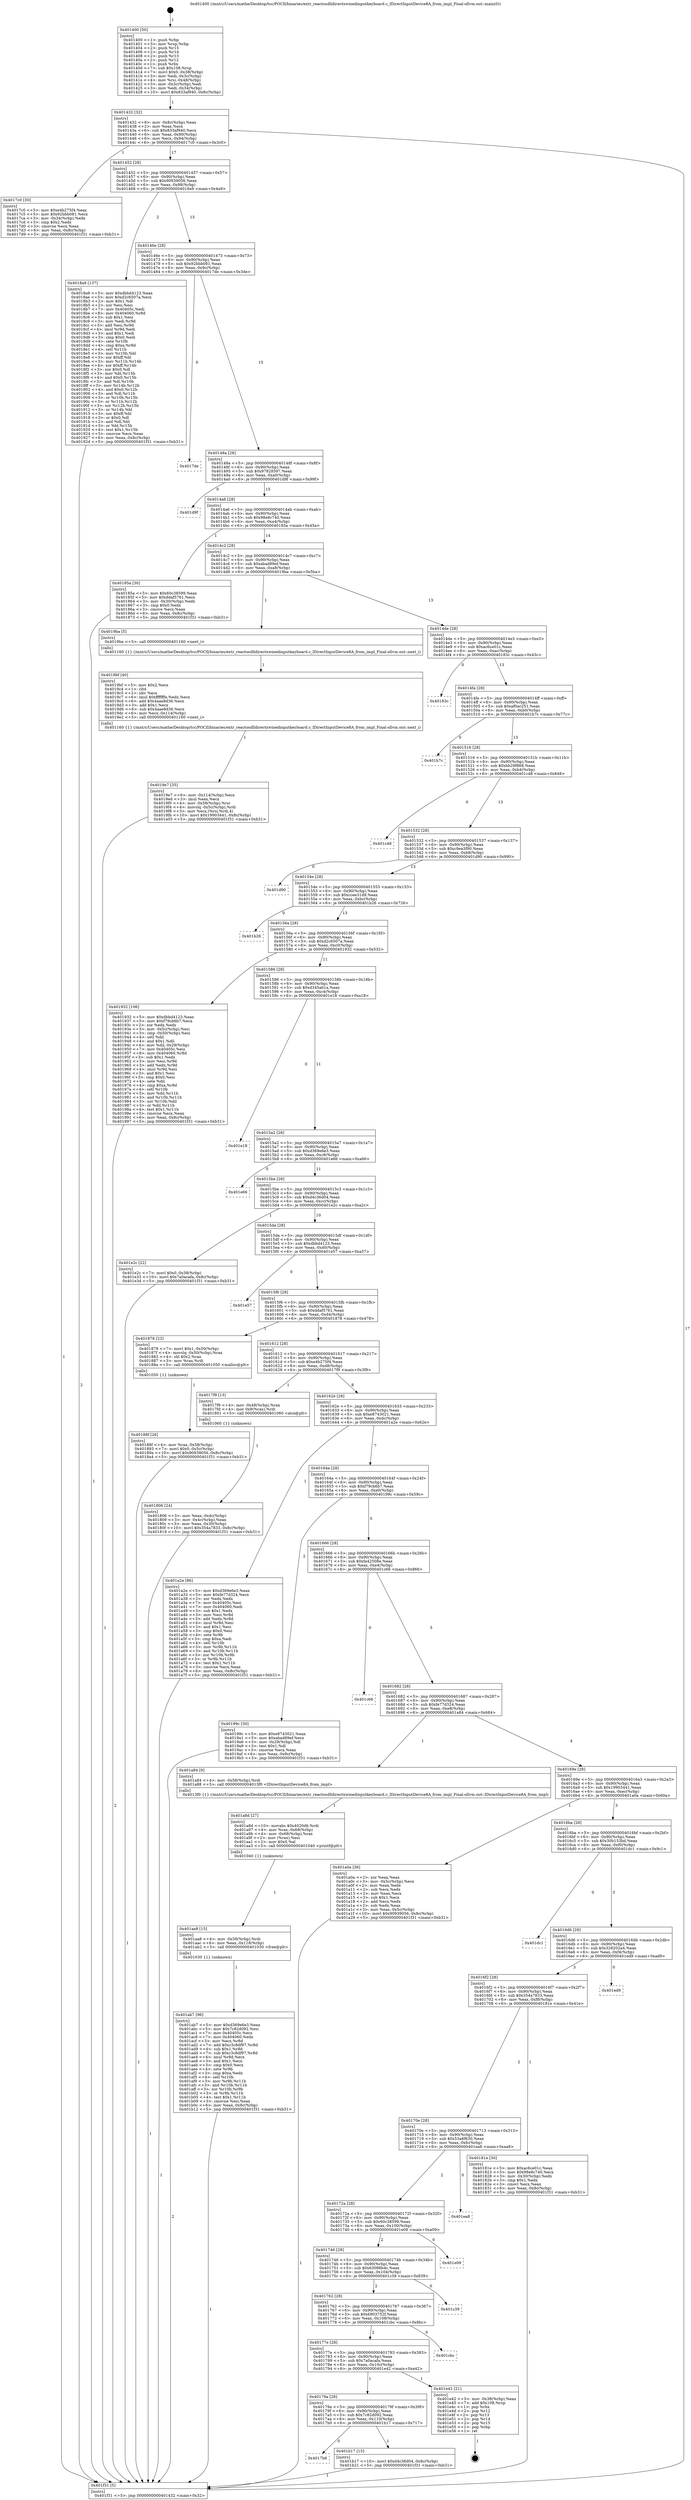 digraph "0x401400" {
  label = "0x401400 (/mnt/c/Users/mathe/Desktop/tcc/POCII/binaries/extr_reactosdlldirectxwinedinputkeyboard.c_IDirectInputDevice8A_from_impl_Final-ollvm.out::main(0))"
  labelloc = "t"
  node[shape=record]

  Entry [label="",width=0.3,height=0.3,shape=circle,fillcolor=black,style=filled]
  "0x401432" [label="{
     0x401432 [32]\l
     | [instrs]\l
     &nbsp;&nbsp;0x401432 \<+6\>: mov -0x8c(%rbp),%eax\l
     &nbsp;&nbsp;0x401438 \<+2\>: mov %eax,%ecx\l
     &nbsp;&nbsp;0x40143a \<+6\>: sub $0x833af940,%ecx\l
     &nbsp;&nbsp;0x401440 \<+6\>: mov %eax,-0x90(%rbp)\l
     &nbsp;&nbsp;0x401446 \<+6\>: mov %ecx,-0x94(%rbp)\l
     &nbsp;&nbsp;0x40144c \<+6\>: je 00000000004017c0 \<main+0x3c0\>\l
  }"]
  "0x4017c0" [label="{
     0x4017c0 [30]\l
     | [instrs]\l
     &nbsp;&nbsp;0x4017c0 \<+5\>: mov $0xe4b275f4,%eax\l
     &nbsp;&nbsp;0x4017c5 \<+5\>: mov $0x92bbb081,%ecx\l
     &nbsp;&nbsp;0x4017ca \<+3\>: mov -0x34(%rbp),%edx\l
     &nbsp;&nbsp;0x4017cd \<+3\>: cmp $0x2,%edx\l
     &nbsp;&nbsp;0x4017d0 \<+3\>: cmovne %ecx,%eax\l
     &nbsp;&nbsp;0x4017d3 \<+6\>: mov %eax,-0x8c(%rbp)\l
     &nbsp;&nbsp;0x4017d9 \<+5\>: jmp 0000000000401f31 \<main+0xb31\>\l
  }"]
  "0x401452" [label="{
     0x401452 [28]\l
     | [instrs]\l
     &nbsp;&nbsp;0x401452 \<+5\>: jmp 0000000000401457 \<main+0x57\>\l
     &nbsp;&nbsp;0x401457 \<+6\>: mov -0x90(%rbp),%eax\l
     &nbsp;&nbsp;0x40145d \<+5\>: sub $0x90939056,%eax\l
     &nbsp;&nbsp;0x401462 \<+6\>: mov %eax,-0x98(%rbp)\l
     &nbsp;&nbsp;0x401468 \<+6\>: je 00000000004018a9 \<main+0x4a9\>\l
  }"]
  "0x401f31" [label="{
     0x401f31 [5]\l
     | [instrs]\l
     &nbsp;&nbsp;0x401f31 \<+5\>: jmp 0000000000401432 \<main+0x32\>\l
  }"]
  "0x401400" [label="{
     0x401400 [50]\l
     | [instrs]\l
     &nbsp;&nbsp;0x401400 \<+1\>: push %rbp\l
     &nbsp;&nbsp;0x401401 \<+3\>: mov %rsp,%rbp\l
     &nbsp;&nbsp;0x401404 \<+2\>: push %r15\l
     &nbsp;&nbsp;0x401406 \<+2\>: push %r14\l
     &nbsp;&nbsp;0x401408 \<+2\>: push %r13\l
     &nbsp;&nbsp;0x40140a \<+2\>: push %r12\l
     &nbsp;&nbsp;0x40140c \<+1\>: push %rbx\l
     &nbsp;&nbsp;0x40140d \<+7\>: sub $0x108,%rsp\l
     &nbsp;&nbsp;0x401414 \<+7\>: movl $0x0,-0x38(%rbp)\l
     &nbsp;&nbsp;0x40141b \<+3\>: mov %edi,-0x3c(%rbp)\l
     &nbsp;&nbsp;0x40141e \<+4\>: mov %rsi,-0x48(%rbp)\l
     &nbsp;&nbsp;0x401422 \<+3\>: mov -0x3c(%rbp),%edi\l
     &nbsp;&nbsp;0x401425 \<+3\>: mov %edi,-0x34(%rbp)\l
     &nbsp;&nbsp;0x401428 \<+10\>: movl $0x833af940,-0x8c(%rbp)\l
  }"]
  Exit [label="",width=0.3,height=0.3,shape=circle,fillcolor=black,style=filled,peripheries=2]
  "0x4018a9" [label="{
     0x4018a9 [137]\l
     | [instrs]\l
     &nbsp;&nbsp;0x4018a9 \<+5\>: mov $0xdbbd4123,%eax\l
     &nbsp;&nbsp;0x4018ae \<+5\>: mov $0xd2c6507a,%ecx\l
     &nbsp;&nbsp;0x4018b3 \<+2\>: mov $0x1,%dl\l
     &nbsp;&nbsp;0x4018b5 \<+2\>: xor %esi,%esi\l
     &nbsp;&nbsp;0x4018b7 \<+7\>: mov 0x40405c,%edi\l
     &nbsp;&nbsp;0x4018be \<+8\>: mov 0x404060,%r8d\l
     &nbsp;&nbsp;0x4018c6 \<+3\>: sub $0x1,%esi\l
     &nbsp;&nbsp;0x4018c9 \<+3\>: mov %edi,%r9d\l
     &nbsp;&nbsp;0x4018cc \<+3\>: add %esi,%r9d\l
     &nbsp;&nbsp;0x4018cf \<+4\>: imul %r9d,%edi\l
     &nbsp;&nbsp;0x4018d3 \<+3\>: and $0x1,%edi\l
     &nbsp;&nbsp;0x4018d6 \<+3\>: cmp $0x0,%edi\l
     &nbsp;&nbsp;0x4018d9 \<+4\>: sete %r10b\l
     &nbsp;&nbsp;0x4018dd \<+4\>: cmp $0xa,%r8d\l
     &nbsp;&nbsp;0x4018e1 \<+4\>: setl %r11b\l
     &nbsp;&nbsp;0x4018e5 \<+3\>: mov %r10b,%bl\l
     &nbsp;&nbsp;0x4018e8 \<+3\>: xor $0xff,%bl\l
     &nbsp;&nbsp;0x4018eb \<+3\>: mov %r11b,%r14b\l
     &nbsp;&nbsp;0x4018ee \<+4\>: xor $0xff,%r14b\l
     &nbsp;&nbsp;0x4018f2 \<+3\>: xor $0x0,%dl\l
     &nbsp;&nbsp;0x4018f5 \<+3\>: mov %bl,%r15b\l
     &nbsp;&nbsp;0x4018f8 \<+4\>: and $0x0,%r15b\l
     &nbsp;&nbsp;0x4018fc \<+3\>: and %dl,%r10b\l
     &nbsp;&nbsp;0x4018ff \<+3\>: mov %r14b,%r12b\l
     &nbsp;&nbsp;0x401902 \<+4\>: and $0x0,%r12b\l
     &nbsp;&nbsp;0x401906 \<+3\>: and %dl,%r11b\l
     &nbsp;&nbsp;0x401909 \<+3\>: or %r10b,%r15b\l
     &nbsp;&nbsp;0x40190c \<+3\>: or %r11b,%r12b\l
     &nbsp;&nbsp;0x40190f \<+3\>: xor %r12b,%r15b\l
     &nbsp;&nbsp;0x401912 \<+3\>: or %r14b,%bl\l
     &nbsp;&nbsp;0x401915 \<+3\>: xor $0xff,%bl\l
     &nbsp;&nbsp;0x401918 \<+3\>: or $0x0,%dl\l
     &nbsp;&nbsp;0x40191b \<+2\>: and %dl,%bl\l
     &nbsp;&nbsp;0x40191d \<+3\>: or %bl,%r15b\l
     &nbsp;&nbsp;0x401920 \<+4\>: test $0x1,%r15b\l
     &nbsp;&nbsp;0x401924 \<+3\>: cmovne %ecx,%eax\l
     &nbsp;&nbsp;0x401927 \<+6\>: mov %eax,-0x8c(%rbp)\l
     &nbsp;&nbsp;0x40192d \<+5\>: jmp 0000000000401f31 \<main+0xb31\>\l
  }"]
  "0x40146e" [label="{
     0x40146e [28]\l
     | [instrs]\l
     &nbsp;&nbsp;0x40146e \<+5\>: jmp 0000000000401473 \<main+0x73\>\l
     &nbsp;&nbsp;0x401473 \<+6\>: mov -0x90(%rbp),%eax\l
     &nbsp;&nbsp;0x401479 \<+5\>: sub $0x92bbb081,%eax\l
     &nbsp;&nbsp;0x40147e \<+6\>: mov %eax,-0x9c(%rbp)\l
     &nbsp;&nbsp;0x401484 \<+6\>: je 00000000004017de \<main+0x3de\>\l
  }"]
  "0x4017b6" [label="{
     0x4017b6\l
  }", style=dashed]
  "0x4017de" [label="{
     0x4017de\l
  }", style=dashed]
  "0x40148a" [label="{
     0x40148a [28]\l
     | [instrs]\l
     &nbsp;&nbsp;0x40148a \<+5\>: jmp 000000000040148f \<main+0x8f\>\l
     &nbsp;&nbsp;0x40148f \<+6\>: mov -0x90(%rbp),%eax\l
     &nbsp;&nbsp;0x401495 \<+5\>: sub $0x97828597,%eax\l
     &nbsp;&nbsp;0x40149a \<+6\>: mov %eax,-0xa0(%rbp)\l
     &nbsp;&nbsp;0x4014a0 \<+6\>: je 0000000000401d9f \<main+0x99f\>\l
  }"]
  "0x401b17" [label="{
     0x401b17 [15]\l
     | [instrs]\l
     &nbsp;&nbsp;0x401b17 \<+10\>: movl $0xd4c36d04,-0x8c(%rbp)\l
     &nbsp;&nbsp;0x401b21 \<+5\>: jmp 0000000000401f31 \<main+0xb31\>\l
  }"]
  "0x401d9f" [label="{
     0x401d9f\l
  }", style=dashed]
  "0x4014a6" [label="{
     0x4014a6 [28]\l
     | [instrs]\l
     &nbsp;&nbsp;0x4014a6 \<+5\>: jmp 00000000004014ab \<main+0xab\>\l
     &nbsp;&nbsp;0x4014ab \<+6\>: mov -0x90(%rbp),%eax\l
     &nbsp;&nbsp;0x4014b1 \<+5\>: sub $0x98e8c740,%eax\l
     &nbsp;&nbsp;0x4014b6 \<+6\>: mov %eax,-0xa4(%rbp)\l
     &nbsp;&nbsp;0x4014bc \<+6\>: je 000000000040185a \<main+0x45a\>\l
  }"]
  "0x40179a" [label="{
     0x40179a [28]\l
     | [instrs]\l
     &nbsp;&nbsp;0x40179a \<+5\>: jmp 000000000040179f \<main+0x39f\>\l
     &nbsp;&nbsp;0x40179f \<+6\>: mov -0x90(%rbp),%eax\l
     &nbsp;&nbsp;0x4017a5 \<+5\>: sub $0x7c82d092,%eax\l
     &nbsp;&nbsp;0x4017aa \<+6\>: mov %eax,-0x110(%rbp)\l
     &nbsp;&nbsp;0x4017b0 \<+6\>: je 0000000000401b17 \<main+0x717\>\l
  }"]
  "0x40185a" [label="{
     0x40185a [30]\l
     | [instrs]\l
     &nbsp;&nbsp;0x40185a \<+5\>: mov $0x60c38599,%eax\l
     &nbsp;&nbsp;0x40185f \<+5\>: mov $0xddaf5761,%ecx\l
     &nbsp;&nbsp;0x401864 \<+3\>: mov -0x30(%rbp),%edx\l
     &nbsp;&nbsp;0x401867 \<+3\>: cmp $0x0,%edx\l
     &nbsp;&nbsp;0x40186a \<+3\>: cmove %ecx,%eax\l
     &nbsp;&nbsp;0x40186d \<+6\>: mov %eax,-0x8c(%rbp)\l
     &nbsp;&nbsp;0x401873 \<+5\>: jmp 0000000000401f31 \<main+0xb31\>\l
  }"]
  "0x4014c2" [label="{
     0x4014c2 [28]\l
     | [instrs]\l
     &nbsp;&nbsp;0x4014c2 \<+5\>: jmp 00000000004014c7 \<main+0xc7\>\l
     &nbsp;&nbsp;0x4014c7 \<+6\>: mov -0x90(%rbp),%eax\l
     &nbsp;&nbsp;0x4014cd \<+5\>: sub $0xabad89ef,%eax\l
     &nbsp;&nbsp;0x4014d2 \<+6\>: mov %eax,-0xa8(%rbp)\l
     &nbsp;&nbsp;0x4014d8 \<+6\>: je 00000000004019ba \<main+0x5ba\>\l
  }"]
  "0x401e42" [label="{
     0x401e42 [21]\l
     | [instrs]\l
     &nbsp;&nbsp;0x401e42 \<+3\>: mov -0x38(%rbp),%eax\l
     &nbsp;&nbsp;0x401e45 \<+7\>: add $0x108,%rsp\l
     &nbsp;&nbsp;0x401e4c \<+1\>: pop %rbx\l
     &nbsp;&nbsp;0x401e4d \<+2\>: pop %r12\l
     &nbsp;&nbsp;0x401e4f \<+2\>: pop %r13\l
     &nbsp;&nbsp;0x401e51 \<+2\>: pop %r14\l
     &nbsp;&nbsp;0x401e53 \<+2\>: pop %r15\l
     &nbsp;&nbsp;0x401e55 \<+1\>: pop %rbp\l
     &nbsp;&nbsp;0x401e56 \<+1\>: ret\l
  }"]
  "0x4019ba" [label="{
     0x4019ba [5]\l
     | [instrs]\l
     &nbsp;&nbsp;0x4019ba \<+5\>: call 0000000000401160 \<next_i\>\l
     | [calls]\l
     &nbsp;&nbsp;0x401160 \{1\} (/mnt/c/Users/mathe/Desktop/tcc/POCII/binaries/extr_reactosdlldirectxwinedinputkeyboard.c_IDirectInputDevice8A_from_impl_Final-ollvm.out::next_i)\l
  }"]
  "0x4014de" [label="{
     0x4014de [28]\l
     | [instrs]\l
     &nbsp;&nbsp;0x4014de \<+5\>: jmp 00000000004014e3 \<main+0xe3\>\l
     &nbsp;&nbsp;0x4014e3 \<+6\>: mov -0x90(%rbp),%eax\l
     &nbsp;&nbsp;0x4014e9 \<+5\>: sub $0xac6ce01c,%eax\l
     &nbsp;&nbsp;0x4014ee \<+6\>: mov %eax,-0xac(%rbp)\l
     &nbsp;&nbsp;0x4014f4 \<+6\>: je 000000000040183c \<main+0x43c\>\l
  }"]
  "0x40177e" [label="{
     0x40177e [28]\l
     | [instrs]\l
     &nbsp;&nbsp;0x40177e \<+5\>: jmp 0000000000401783 \<main+0x383\>\l
     &nbsp;&nbsp;0x401783 \<+6\>: mov -0x90(%rbp),%eax\l
     &nbsp;&nbsp;0x401789 \<+5\>: sub $0x7a0acafa,%eax\l
     &nbsp;&nbsp;0x40178e \<+6\>: mov %eax,-0x10c(%rbp)\l
     &nbsp;&nbsp;0x401794 \<+6\>: je 0000000000401e42 \<main+0xa42\>\l
  }"]
  "0x40183c" [label="{
     0x40183c\l
  }", style=dashed]
  "0x4014fa" [label="{
     0x4014fa [28]\l
     | [instrs]\l
     &nbsp;&nbsp;0x4014fa \<+5\>: jmp 00000000004014ff \<main+0xff\>\l
     &nbsp;&nbsp;0x4014ff \<+6\>: mov -0x90(%rbp),%eax\l
     &nbsp;&nbsp;0x401505 \<+5\>: sub $0xaf0ac251,%eax\l
     &nbsp;&nbsp;0x40150a \<+6\>: mov %eax,-0xb0(%rbp)\l
     &nbsp;&nbsp;0x401510 \<+6\>: je 0000000000401b7c \<main+0x77c\>\l
  }"]
  "0x401cbc" [label="{
     0x401cbc\l
  }", style=dashed]
  "0x401b7c" [label="{
     0x401b7c\l
  }", style=dashed]
  "0x401516" [label="{
     0x401516 [28]\l
     | [instrs]\l
     &nbsp;&nbsp;0x401516 \<+5\>: jmp 000000000040151b \<main+0x11b\>\l
     &nbsp;&nbsp;0x40151b \<+6\>: mov -0x90(%rbp),%eax\l
     &nbsp;&nbsp;0x401521 \<+5\>: sub $0xbb29f868,%eax\l
     &nbsp;&nbsp;0x401526 \<+6\>: mov %eax,-0xb4(%rbp)\l
     &nbsp;&nbsp;0x40152c \<+6\>: je 0000000000401c48 \<main+0x848\>\l
  }"]
  "0x401762" [label="{
     0x401762 [28]\l
     | [instrs]\l
     &nbsp;&nbsp;0x401762 \<+5\>: jmp 0000000000401767 \<main+0x367\>\l
     &nbsp;&nbsp;0x401767 \<+6\>: mov -0x90(%rbp),%eax\l
     &nbsp;&nbsp;0x40176d \<+5\>: sub $0x6903752f,%eax\l
     &nbsp;&nbsp;0x401772 \<+6\>: mov %eax,-0x108(%rbp)\l
     &nbsp;&nbsp;0x401778 \<+6\>: je 0000000000401cbc \<main+0x8bc\>\l
  }"]
  "0x401c48" [label="{
     0x401c48\l
  }", style=dashed]
  "0x401532" [label="{
     0x401532 [28]\l
     | [instrs]\l
     &nbsp;&nbsp;0x401532 \<+5\>: jmp 0000000000401537 \<main+0x137\>\l
     &nbsp;&nbsp;0x401537 \<+6\>: mov -0x90(%rbp),%eax\l
     &nbsp;&nbsp;0x40153d \<+5\>: sub $0xc9ea3f90,%eax\l
     &nbsp;&nbsp;0x401542 \<+6\>: mov %eax,-0xb8(%rbp)\l
     &nbsp;&nbsp;0x401548 \<+6\>: je 0000000000401d90 \<main+0x990\>\l
  }"]
  "0x401c39" [label="{
     0x401c39\l
  }", style=dashed]
  "0x401d90" [label="{
     0x401d90\l
  }", style=dashed]
  "0x40154e" [label="{
     0x40154e [28]\l
     | [instrs]\l
     &nbsp;&nbsp;0x40154e \<+5\>: jmp 0000000000401553 \<main+0x153\>\l
     &nbsp;&nbsp;0x401553 \<+6\>: mov -0x90(%rbp),%eax\l
     &nbsp;&nbsp;0x401559 \<+5\>: sub $0xccee31d9,%eax\l
     &nbsp;&nbsp;0x40155e \<+6\>: mov %eax,-0xbc(%rbp)\l
     &nbsp;&nbsp;0x401564 \<+6\>: je 0000000000401b26 \<main+0x726\>\l
  }"]
  "0x401746" [label="{
     0x401746 [28]\l
     | [instrs]\l
     &nbsp;&nbsp;0x401746 \<+5\>: jmp 000000000040174b \<main+0x34b\>\l
     &nbsp;&nbsp;0x40174b \<+6\>: mov -0x90(%rbp),%eax\l
     &nbsp;&nbsp;0x401751 \<+5\>: sub $0x63088b4c,%eax\l
     &nbsp;&nbsp;0x401756 \<+6\>: mov %eax,-0x104(%rbp)\l
     &nbsp;&nbsp;0x40175c \<+6\>: je 0000000000401c39 \<main+0x839\>\l
  }"]
  "0x401b26" [label="{
     0x401b26\l
  }", style=dashed]
  "0x40156a" [label="{
     0x40156a [28]\l
     | [instrs]\l
     &nbsp;&nbsp;0x40156a \<+5\>: jmp 000000000040156f \<main+0x16f\>\l
     &nbsp;&nbsp;0x40156f \<+6\>: mov -0x90(%rbp),%eax\l
     &nbsp;&nbsp;0x401575 \<+5\>: sub $0xd2c6507a,%eax\l
     &nbsp;&nbsp;0x40157a \<+6\>: mov %eax,-0xc0(%rbp)\l
     &nbsp;&nbsp;0x401580 \<+6\>: je 0000000000401932 \<main+0x532\>\l
  }"]
  "0x401e09" [label="{
     0x401e09\l
  }", style=dashed]
  "0x401932" [label="{
     0x401932 [106]\l
     | [instrs]\l
     &nbsp;&nbsp;0x401932 \<+5\>: mov $0xdbbd4123,%eax\l
     &nbsp;&nbsp;0x401937 \<+5\>: mov $0xf79cb6b7,%ecx\l
     &nbsp;&nbsp;0x40193c \<+2\>: xor %edx,%edx\l
     &nbsp;&nbsp;0x40193e \<+3\>: mov -0x5c(%rbp),%esi\l
     &nbsp;&nbsp;0x401941 \<+3\>: cmp -0x50(%rbp),%esi\l
     &nbsp;&nbsp;0x401944 \<+4\>: setl %dil\l
     &nbsp;&nbsp;0x401948 \<+4\>: and $0x1,%dil\l
     &nbsp;&nbsp;0x40194c \<+4\>: mov %dil,-0x29(%rbp)\l
     &nbsp;&nbsp;0x401950 \<+7\>: mov 0x40405c,%esi\l
     &nbsp;&nbsp;0x401957 \<+8\>: mov 0x404060,%r8d\l
     &nbsp;&nbsp;0x40195f \<+3\>: sub $0x1,%edx\l
     &nbsp;&nbsp;0x401962 \<+3\>: mov %esi,%r9d\l
     &nbsp;&nbsp;0x401965 \<+3\>: add %edx,%r9d\l
     &nbsp;&nbsp;0x401968 \<+4\>: imul %r9d,%esi\l
     &nbsp;&nbsp;0x40196c \<+3\>: and $0x1,%esi\l
     &nbsp;&nbsp;0x40196f \<+3\>: cmp $0x0,%esi\l
     &nbsp;&nbsp;0x401972 \<+4\>: sete %dil\l
     &nbsp;&nbsp;0x401976 \<+4\>: cmp $0xa,%r8d\l
     &nbsp;&nbsp;0x40197a \<+4\>: setl %r10b\l
     &nbsp;&nbsp;0x40197e \<+3\>: mov %dil,%r11b\l
     &nbsp;&nbsp;0x401981 \<+3\>: and %r10b,%r11b\l
     &nbsp;&nbsp;0x401984 \<+3\>: xor %r10b,%dil\l
     &nbsp;&nbsp;0x401987 \<+3\>: or %dil,%r11b\l
     &nbsp;&nbsp;0x40198a \<+4\>: test $0x1,%r11b\l
     &nbsp;&nbsp;0x40198e \<+3\>: cmovne %ecx,%eax\l
     &nbsp;&nbsp;0x401991 \<+6\>: mov %eax,-0x8c(%rbp)\l
     &nbsp;&nbsp;0x401997 \<+5\>: jmp 0000000000401f31 \<main+0xb31\>\l
  }"]
  "0x401586" [label="{
     0x401586 [28]\l
     | [instrs]\l
     &nbsp;&nbsp;0x401586 \<+5\>: jmp 000000000040158b \<main+0x18b\>\l
     &nbsp;&nbsp;0x40158b \<+6\>: mov -0x90(%rbp),%eax\l
     &nbsp;&nbsp;0x401591 \<+5\>: sub $0xd345ab1a,%eax\l
     &nbsp;&nbsp;0x401596 \<+6\>: mov %eax,-0xc4(%rbp)\l
     &nbsp;&nbsp;0x40159c \<+6\>: je 0000000000401e18 \<main+0xa18\>\l
  }"]
  "0x40172a" [label="{
     0x40172a [28]\l
     | [instrs]\l
     &nbsp;&nbsp;0x40172a \<+5\>: jmp 000000000040172f \<main+0x32f\>\l
     &nbsp;&nbsp;0x40172f \<+6\>: mov -0x90(%rbp),%eax\l
     &nbsp;&nbsp;0x401735 \<+5\>: sub $0x60c38599,%eax\l
     &nbsp;&nbsp;0x40173a \<+6\>: mov %eax,-0x100(%rbp)\l
     &nbsp;&nbsp;0x401740 \<+6\>: je 0000000000401e09 \<main+0xa09\>\l
  }"]
  "0x401e18" [label="{
     0x401e18\l
  }", style=dashed]
  "0x4015a2" [label="{
     0x4015a2 [28]\l
     | [instrs]\l
     &nbsp;&nbsp;0x4015a2 \<+5\>: jmp 00000000004015a7 \<main+0x1a7\>\l
     &nbsp;&nbsp;0x4015a7 \<+6\>: mov -0x90(%rbp),%eax\l
     &nbsp;&nbsp;0x4015ad \<+5\>: sub $0xd369e6e3,%eax\l
     &nbsp;&nbsp;0x4015b2 \<+6\>: mov %eax,-0xc8(%rbp)\l
     &nbsp;&nbsp;0x4015b8 \<+6\>: je 0000000000401e66 \<main+0xa66\>\l
  }"]
  "0x401ea8" [label="{
     0x401ea8\l
  }", style=dashed]
  "0x401e66" [label="{
     0x401e66\l
  }", style=dashed]
  "0x4015be" [label="{
     0x4015be [28]\l
     | [instrs]\l
     &nbsp;&nbsp;0x4015be \<+5\>: jmp 00000000004015c3 \<main+0x1c3\>\l
     &nbsp;&nbsp;0x4015c3 \<+6\>: mov -0x90(%rbp),%eax\l
     &nbsp;&nbsp;0x4015c9 \<+5\>: sub $0xd4c36d04,%eax\l
     &nbsp;&nbsp;0x4015ce \<+6\>: mov %eax,-0xcc(%rbp)\l
     &nbsp;&nbsp;0x4015d4 \<+6\>: je 0000000000401e2c \<main+0xa2c\>\l
  }"]
  "0x401ab7" [label="{
     0x401ab7 [96]\l
     | [instrs]\l
     &nbsp;&nbsp;0x401ab7 \<+5\>: mov $0xd369e6e3,%eax\l
     &nbsp;&nbsp;0x401abc \<+5\>: mov $0x7c82d092,%esi\l
     &nbsp;&nbsp;0x401ac1 \<+7\>: mov 0x40405c,%ecx\l
     &nbsp;&nbsp;0x401ac8 \<+7\>: mov 0x404060,%edx\l
     &nbsp;&nbsp;0x401acf \<+3\>: mov %ecx,%r8d\l
     &nbsp;&nbsp;0x401ad2 \<+7\>: add $0xc3c8df97,%r8d\l
     &nbsp;&nbsp;0x401ad9 \<+4\>: sub $0x1,%r8d\l
     &nbsp;&nbsp;0x401add \<+7\>: sub $0xc3c8df97,%r8d\l
     &nbsp;&nbsp;0x401ae4 \<+4\>: imul %r8d,%ecx\l
     &nbsp;&nbsp;0x401ae8 \<+3\>: and $0x1,%ecx\l
     &nbsp;&nbsp;0x401aeb \<+3\>: cmp $0x0,%ecx\l
     &nbsp;&nbsp;0x401aee \<+4\>: sete %r9b\l
     &nbsp;&nbsp;0x401af2 \<+3\>: cmp $0xa,%edx\l
     &nbsp;&nbsp;0x401af5 \<+4\>: setl %r10b\l
     &nbsp;&nbsp;0x401af9 \<+3\>: mov %r9b,%r11b\l
     &nbsp;&nbsp;0x401afc \<+3\>: and %r10b,%r11b\l
     &nbsp;&nbsp;0x401aff \<+3\>: xor %r10b,%r9b\l
     &nbsp;&nbsp;0x401b02 \<+3\>: or %r9b,%r11b\l
     &nbsp;&nbsp;0x401b05 \<+4\>: test $0x1,%r11b\l
     &nbsp;&nbsp;0x401b09 \<+3\>: cmovne %esi,%eax\l
     &nbsp;&nbsp;0x401b0c \<+6\>: mov %eax,-0x8c(%rbp)\l
     &nbsp;&nbsp;0x401b12 \<+5\>: jmp 0000000000401f31 \<main+0xb31\>\l
  }"]
  "0x401e2c" [label="{
     0x401e2c [22]\l
     | [instrs]\l
     &nbsp;&nbsp;0x401e2c \<+7\>: movl $0x0,-0x38(%rbp)\l
     &nbsp;&nbsp;0x401e33 \<+10\>: movl $0x7a0acafa,-0x8c(%rbp)\l
     &nbsp;&nbsp;0x401e3d \<+5\>: jmp 0000000000401f31 \<main+0xb31\>\l
  }"]
  "0x4015da" [label="{
     0x4015da [28]\l
     | [instrs]\l
     &nbsp;&nbsp;0x4015da \<+5\>: jmp 00000000004015df \<main+0x1df\>\l
     &nbsp;&nbsp;0x4015df \<+6\>: mov -0x90(%rbp),%eax\l
     &nbsp;&nbsp;0x4015e5 \<+5\>: sub $0xdbbd4123,%eax\l
     &nbsp;&nbsp;0x4015ea \<+6\>: mov %eax,-0xd0(%rbp)\l
     &nbsp;&nbsp;0x4015f0 \<+6\>: je 0000000000401e57 \<main+0xa57\>\l
  }"]
  "0x401aa8" [label="{
     0x401aa8 [15]\l
     | [instrs]\l
     &nbsp;&nbsp;0x401aa8 \<+4\>: mov -0x58(%rbp),%rdi\l
     &nbsp;&nbsp;0x401aac \<+6\>: mov %eax,-0x118(%rbp)\l
     &nbsp;&nbsp;0x401ab2 \<+5\>: call 0000000000401030 \<free@plt\>\l
     | [calls]\l
     &nbsp;&nbsp;0x401030 \{1\} (unknown)\l
  }"]
  "0x401e57" [label="{
     0x401e57\l
  }", style=dashed]
  "0x4015f6" [label="{
     0x4015f6 [28]\l
     | [instrs]\l
     &nbsp;&nbsp;0x4015f6 \<+5\>: jmp 00000000004015fb \<main+0x1fb\>\l
     &nbsp;&nbsp;0x4015fb \<+6\>: mov -0x90(%rbp),%eax\l
     &nbsp;&nbsp;0x401601 \<+5\>: sub $0xddaf5761,%eax\l
     &nbsp;&nbsp;0x401606 \<+6\>: mov %eax,-0xd4(%rbp)\l
     &nbsp;&nbsp;0x40160c \<+6\>: je 0000000000401878 \<main+0x478\>\l
  }"]
  "0x401a8d" [label="{
     0x401a8d [27]\l
     | [instrs]\l
     &nbsp;&nbsp;0x401a8d \<+10\>: movabs $0x4020d6,%rdi\l
     &nbsp;&nbsp;0x401a97 \<+4\>: mov %rax,-0x68(%rbp)\l
     &nbsp;&nbsp;0x401a9b \<+4\>: mov -0x68(%rbp),%rax\l
     &nbsp;&nbsp;0x401a9f \<+2\>: mov (%rax),%esi\l
     &nbsp;&nbsp;0x401aa1 \<+2\>: mov $0x0,%al\l
     &nbsp;&nbsp;0x401aa3 \<+5\>: call 0000000000401040 \<printf@plt\>\l
     | [calls]\l
     &nbsp;&nbsp;0x401040 \{1\} (unknown)\l
  }"]
  "0x401878" [label="{
     0x401878 [23]\l
     | [instrs]\l
     &nbsp;&nbsp;0x401878 \<+7\>: movl $0x1,-0x50(%rbp)\l
     &nbsp;&nbsp;0x40187f \<+4\>: movslq -0x50(%rbp),%rax\l
     &nbsp;&nbsp;0x401883 \<+4\>: shl $0x2,%rax\l
     &nbsp;&nbsp;0x401887 \<+3\>: mov %rax,%rdi\l
     &nbsp;&nbsp;0x40188a \<+5\>: call 0000000000401050 \<malloc@plt\>\l
     | [calls]\l
     &nbsp;&nbsp;0x401050 \{1\} (unknown)\l
  }"]
  "0x401612" [label="{
     0x401612 [28]\l
     | [instrs]\l
     &nbsp;&nbsp;0x401612 \<+5\>: jmp 0000000000401617 \<main+0x217\>\l
     &nbsp;&nbsp;0x401617 \<+6\>: mov -0x90(%rbp),%eax\l
     &nbsp;&nbsp;0x40161d \<+5\>: sub $0xe4b275f4,%eax\l
     &nbsp;&nbsp;0x401622 \<+6\>: mov %eax,-0xd8(%rbp)\l
     &nbsp;&nbsp;0x401628 \<+6\>: je 00000000004017f9 \<main+0x3f9\>\l
  }"]
  "0x4019e7" [label="{
     0x4019e7 [35]\l
     | [instrs]\l
     &nbsp;&nbsp;0x4019e7 \<+6\>: mov -0x114(%rbp),%ecx\l
     &nbsp;&nbsp;0x4019ed \<+3\>: imul %eax,%ecx\l
     &nbsp;&nbsp;0x4019f0 \<+4\>: mov -0x58(%rbp),%rsi\l
     &nbsp;&nbsp;0x4019f4 \<+4\>: movslq -0x5c(%rbp),%rdi\l
     &nbsp;&nbsp;0x4019f8 \<+3\>: mov %ecx,(%rsi,%rdi,4)\l
     &nbsp;&nbsp;0x4019fb \<+10\>: movl $0x19903441,-0x8c(%rbp)\l
     &nbsp;&nbsp;0x401a05 \<+5\>: jmp 0000000000401f31 \<main+0xb31\>\l
  }"]
  "0x4017f9" [label="{
     0x4017f9 [13]\l
     | [instrs]\l
     &nbsp;&nbsp;0x4017f9 \<+4\>: mov -0x48(%rbp),%rax\l
     &nbsp;&nbsp;0x4017fd \<+4\>: mov 0x8(%rax),%rdi\l
     &nbsp;&nbsp;0x401801 \<+5\>: call 0000000000401060 \<atoi@plt\>\l
     | [calls]\l
     &nbsp;&nbsp;0x401060 \{1\} (unknown)\l
  }"]
  "0x40162e" [label="{
     0x40162e [28]\l
     | [instrs]\l
     &nbsp;&nbsp;0x40162e \<+5\>: jmp 0000000000401633 \<main+0x233\>\l
     &nbsp;&nbsp;0x401633 \<+6\>: mov -0x90(%rbp),%eax\l
     &nbsp;&nbsp;0x401639 \<+5\>: sub $0xe8743021,%eax\l
     &nbsp;&nbsp;0x40163e \<+6\>: mov %eax,-0xdc(%rbp)\l
     &nbsp;&nbsp;0x401644 \<+6\>: je 0000000000401a2e \<main+0x62e\>\l
  }"]
  "0x401806" [label="{
     0x401806 [24]\l
     | [instrs]\l
     &nbsp;&nbsp;0x401806 \<+3\>: mov %eax,-0x4c(%rbp)\l
     &nbsp;&nbsp;0x401809 \<+3\>: mov -0x4c(%rbp),%eax\l
     &nbsp;&nbsp;0x40180c \<+3\>: mov %eax,-0x30(%rbp)\l
     &nbsp;&nbsp;0x40180f \<+10\>: movl $0x354a7833,-0x8c(%rbp)\l
     &nbsp;&nbsp;0x401819 \<+5\>: jmp 0000000000401f31 \<main+0xb31\>\l
  }"]
  "0x4019bf" [label="{
     0x4019bf [40]\l
     | [instrs]\l
     &nbsp;&nbsp;0x4019bf \<+5\>: mov $0x2,%ecx\l
     &nbsp;&nbsp;0x4019c4 \<+1\>: cltd\l
     &nbsp;&nbsp;0x4019c5 \<+2\>: idiv %ecx\l
     &nbsp;&nbsp;0x4019c7 \<+6\>: imul $0xfffffffe,%edx,%ecx\l
     &nbsp;&nbsp;0x4019cd \<+6\>: add $0x4aae8d36,%ecx\l
     &nbsp;&nbsp;0x4019d3 \<+3\>: add $0x1,%ecx\l
     &nbsp;&nbsp;0x4019d6 \<+6\>: sub $0x4aae8d36,%ecx\l
     &nbsp;&nbsp;0x4019dc \<+6\>: mov %ecx,-0x114(%rbp)\l
     &nbsp;&nbsp;0x4019e2 \<+5\>: call 0000000000401160 \<next_i\>\l
     | [calls]\l
     &nbsp;&nbsp;0x401160 \{1\} (/mnt/c/Users/mathe/Desktop/tcc/POCII/binaries/extr_reactosdlldirectxwinedinputkeyboard.c_IDirectInputDevice8A_from_impl_Final-ollvm.out::next_i)\l
  }"]
  "0x401a2e" [label="{
     0x401a2e [86]\l
     | [instrs]\l
     &nbsp;&nbsp;0x401a2e \<+5\>: mov $0xd369e6e3,%eax\l
     &nbsp;&nbsp;0x401a33 \<+5\>: mov $0xfe77d324,%ecx\l
     &nbsp;&nbsp;0x401a38 \<+2\>: xor %edx,%edx\l
     &nbsp;&nbsp;0x401a3a \<+7\>: mov 0x40405c,%esi\l
     &nbsp;&nbsp;0x401a41 \<+7\>: mov 0x404060,%edi\l
     &nbsp;&nbsp;0x401a48 \<+3\>: sub $0x1,%edx\l
     &nbsp;&nbsp;0x401a4b \<+3\>: mov %esi,%r8d\l
     &nbsp;&nbsp;0x401a4e \<+3\>: add %edx,%r8d\l
     &nbsp;&nbsp;0x401a51 \<+4\>: imul %r8d,%esi\l
     &nbsp;&nbsp;0x401a55 \<+3\>: and $0x1,%esi\l
     &nbsp;&nbsp;0x401a58 \<+3\>: cmp $0x0,%esi\l
     &nbsp;&nbsp;0x401a5b \<+4\>: sete %r9b\l
     &nbsp;&nbsp;0x401a5f \<+3\>: cmp $0xa,%edi\l
     &nbsp;&nbsp;0x401a62 \<+4\>: setl %r10b\l
     &nbsp;&nbsp;0x401a66 \<+3\>: mov %r9b,%r11b\l
     &nbsp;&nbsp;0x401a69 \<+3\>: and %r10b,%r11b\l
     &nbsp;&nbsp;0x401a6c \<+3\>: xor %r10b,%r9b\l
     &nbsp;&nbsp;0x401a6f \<+3\>: or %r9b,%r11b\l
     &nbsp;&nbsp;0x401a72 \<+4\>: test $0x1,%r11b\l
     &nbsp;&nbsp;0x401a76 \<+3\>: cmovne %ecx,%eax\l
     &nbsp;&nbsp;0x401a79 \<+6\>: mov %eax,-0x8c(%rbp)\l
     &nbsp;&nbsp;0x401a7f \<+5\>: jmp 0000000000401f31 \<main+0xb31\>\l
  }"]
  "0x40164a" [label="{
     0x40164a [28]\l
     | [instrs]\l
     &nbsp;&nbsp;0x40164a \<+5\>: jmp 000000000040164f \<main+0x24f\>\l
     &nbsp;&nbsp;0x40164f \<+6\>: mov -0x90(%rbp),%eax\l
     &nbsp;&nbsp;0x401655 \<+5\>: sub $0xf79cb6b7,%eax\l
     &nbsp;&nbsp;0x40165a \<+6\>: mov %eax,-0xe0(%rbp)\l
     &nbsp;&nbsp;0x401660 \<+6\>: je 000000000040199c \<main+0x59c\>\l
  }"]
  "0x40188f" [label="{
     0x40188f [26]\l
     | [instrs]\l
     &nbsp;&nbsp;0x40188f \<+4\>: mov %rax,-0x58(%rbp)\l
     &nbsp;&nbsp;0x401893 \<+7\>: movl $0x0,-0x5c(%rbp)\l
     &nbsp;&nbsp;0x40189a \<+10\>: movl $0x90939056,-0x8c(%rbp)\l
     &nbsp;&nbsp;0x4018a4 \<+5\>: jmp 0000000000401f31 \<main+0xb31\>\l
  }"]
  "0x40199c" [label="{
     0x40199c [30]\l
     | [instrs]\l
     &nbsp;&nbsp;0x40199c \<+5\>: mov $0xe8743021,%eax\l
     &nbsp;&nbsp;0x4019a1 \<+5\>: mov $0xabad89ef,%ecx\l
     &nbsp;&nbsp;0x4019a6 \<+3\>: mov -0x29(%rbp),%dl\l
     &nbsp;&nbsp;0x4019a9 \<+3\>: test $0x1,%dl\l
     &nbsp;&nbsp;0x4019ac \<+3\>: cmovne %ecx,%eax\l
     &nbsp;&nbsp;0x4019af \<+6\>: mov %eax,-0x8c(%rbp)\l
     &nbsp;&nbsp;0x4019b5 \<+5\>: jmp 0000000000401f31 \<main+0xb31\>\l
  }"]
  "0x401666" [label="{
     0x401666 [28]\l
     | [instrs]\l
     &nbsp;&nbsp;0x401666 \<+5\>: jmp 000000000040166b \<main+0x26b\>\l
     &nbsp;&nbsp;0x40166b \<+6\>: mov -0x90(%rbp),%eax\l
     &nbsp;&nbsp;0x401671 \<+5\>: sub $0xfa42508e,%eax\l
     &nbsp;&nbsp;0x401676 \<+6\>: mov %eax,-0xe4(%rbp)\l
     &nbsp;&nbsp;0x40167c \<+6\>: je 0000000000401c66 \<main+0x866\>\l
  }"]
  "0x40170e" [label="{
     0x40170e [28]\l
     | [instrs]\l
     &nbsp;&nbsp;0x40170e \<+5\>: jmp 0000000000401713 \<main+0x313\>\l
     &nbsp;&nbsp;0x401713 \<+6\>: mov -0x90(%rbp),%eax\l
     &nbsp;&nbsp;0x401719 \<+5\>: sub $0x53a8f630,%eax\l
     &nbsp;&nbsp;0x40171e \<+6\>: mov %eax,-0xfc(%rbp)\l
     &nbsp;&nbsp;0x401724 \<+6\>: je 0000000000401ea8 \<main+0xaa8\>\l
  }"]
  "0x401c66" [label="{
     0x401c66\l
  }", style=dashed]
  "0x401682" [label="{
     0x401682 [28]\l
     | [instrs]\l
     &nbsp;&nbsp;0x401682 \<+5\>: jmp 0000000000401687 \<main+0x287\>\l
     &nbsp;&nbsp;0x401687 \<+6\>: mov -0x90(%rbp),%eax\l
     &nbsp;&nbsp;0x40168d \<+5\>: sub $0xfe77d324,%eax\l
     &nbsp;&nbsp;0x401692 \<+6\>: mov %eax,-0xe8(%rbp)\l
     &nbsp;&nbsp;0x401698 \<+6\>: je 0000000000401a84 \<main+0x684\>\l
  }"]
  "0x40181e" [label="{
     0x40181e [30]\l
     | [instrs]\l
     &nbsp;&nbsp;0x40181e \<+5\>: mov $0xac6ce01c,%eax\l
     &nbsp;&nbsp;0x401823 \<+5\>: mov $0x98e8c740,%ecx\l
     &nbsp;&nbsp;0x401828 \<+3\>: mov -0x30(%rbp),%edx\l
     &nbsp;&nbsp;0x40182b \<+3\>: cmp $0x1,%edx\l
     &nbsp;&nbsp;0x40182e \<+3\>: cmovl %ecx,%eax\l
     &nbsp;&nbsp;0x401831 \<+6\>: mov %eax,-0x8c(%rbp)\l
     &nbsp;&nbsp;0x401837 \<+5\>: jmp 0000000000401f31 \<main+0xb31\>\l
  }"]
  "0x401a84" [label="{
     0x401a84 [9]\l
     | [instrs]\l
     &nbsp;&nbsp;0x401a84 \<+4\>: mov -0x58(%rbp),%rdi\l
     &nbsp;&nbsp;0x401a88 \<+5\>: call 00000000004013f0 \<IDirectInputDevice8A_from_impl\>\l
     | [calls]\l
     &nbsp;&nbsp;0x4013f0 \{1\} (/mnt/c/Users/mathe/Desktop/tcc/POCII/binaries/extr_reactosdlldirectxwinedinputkeyboard.c_IDirectInputDevice8A_from_impl_Final-ollvm.out::IDirectInputDevice8A_from_impl)\l
  }"]
  "0x40169e" [label="{
     0x40169e [28]\l
     | [instrs]\l
     &nbsp;&nbsp;0x40169e \<+5\>: jmp 00000000004016a3 \<main+0x2a3\>\l
     &nbsp;&nbsp;0x4016a3 \<+6\>: mov -0x90(%rbp),%eax\l
     &nbsp;&nbsp;0x4016a9 \<+5\>: sub $0x19903441,%eax\l
     &nbsp;&nbsp;0x4016ae \<+6\>: mov %eax,-0xec(%rbp)\l
     &nbsp;&nbsp;0x4016b4 \<+6\>: je 0000000000401a0a \<main+0x60a\>\l
  }"]
  "0x4016f2" [label="{
     0x4016f2 [28]\l
     | [instrs]\l
     &nbsp;&nbsp;0x4016f2 \<+5\>: jmp 00000000004016f7 \<main+0x2f7\>\l
     &nbsp;&nbsp;0x4016f7 \<+6\>: mov -0x90(%rbp),%eax\l
     &nbsp;&nbsp;0x4016fd \<+5\>: sub $0x354a7833,%eax\l
     &nbsp;&nbsp;0x401702 \<+6\>: mov %eax,-0xf8(%rbp)\l
     &nbsp;&nbsp;0x401708 \<+6\>: je 000000000040181e \<main+0x41e\>\l
  }"]
  "0x401a0a" [label="{
     0x401a0a [36]\l
     | [instrs]\l
     &nbsp;&nbsp;0x401a0a \<+2\>: xor %eax,%eax\l
     &nbsp;&nbsp;0x401a0c \<+3\>: mov -0x5c(%rbp),%ecx\l
     &nbsp;&nbsp;0x401a0f \<+2\>: mov %eax,%edx\l
     &nbsp;&nbsp;0x401a11 \<+2\>: sub %ecx,%edx\l
     &nbsp;&nbsp;0x401a13 \<+2\>: mov %eax,%ecx\l
     &nbsp;&nbsp;0x401a15 \<+3\>: sub $0x1,%ecx\l
     &nbsp;&nbsp;0x401a18 \<+2\>: add %ecx,%edx\l
     &nbsp;&nbsp;0x401a1a \<+2\>: sub %edx,%eax\l
     &nbsp;&nbsp;0x401a1c \<+3\>: mov %eax,-0x5c(%rbp)\l
     &nbsp;&nbsp;0x401a1f \<+10\>: movl $0x90939056,-0x8c(%rbp)\l
     &nbsp;&nbsp;0x401a29 \<+5\>: jmp 0000000000401f31 \<main+0xb31\>\l
  }"]
  "0x4016ba" [label="{
     0x4016ba [28]\l
     | [instrs]\l
     &nbsp;&nbsp;0x4016ba \<+5\>: jmp 00000000004016bf \<main+0x2bf\>\l
     &nbsp;&nbsp;0x4016bf \<+6\>: mov -0x90(%rbp),%eax\l
     &nbsp;&nbsp;0x4016c5 \<+5\>: sub $0x30b153bd,%eax\l
     &nbsp;&nbsp;0x4016ca \<+6\>: mov %eax,-0xf0(%rbp)\l
     &nbsp;&nbsp;0x4016d0 \<+6\>: je 0000000000401dc1 \<main+0x9c1\>\l
  }"]
  "0x401ed9" [label="{
     0x401ed9\l
  }", style=dashed]
  "0x401dc1" [label="{
     0x401dc1\l
  }", style=dashed]
  "0x4016d6" [label="{
     0x4016d6 [28]\l
     | [instrs]\l
     &nbsp;&nbsp;0x4016d6 \<+5\>: jmp 00000000004016db \<main+0x2db\>\l
     &nbsp;&nbsp;0x4016db \<+6\>: mov -0x90(%rbp),%eax\l
     &nbsp;&nbsp;0x4016e1 \<+5\>: sub $0x328202a4,%eax\l
     &nbsp;&nbsp;0x4016e6 \<+6\>: mov %eax,-0xf4(%rbp)\l
     &nbsp;&nbsp;0x4016ec \<+6\>: je 0000000000401ed9 \<main+0xad9\>\l
  }"]
  Entry -> "0x401400" [label=" 1"]
  "0x401432" -> "0x4017c0" [label=" 1"]
  "0x401432" -> "0x401452" [label=" 17"]
  "0x4017c0" -> "0x401f31" [label=" 1"]
  "0x401400" -> "0x401432" [label=" 1"]
  "0x401f31" -> "0x401432" [label=" 17"]
  "0x401e42" -> Exit [label=" 1"]
  "0x401452" -> "0x4018a9" [label=" 2"]
  "0x401452" -> "0x40146e" [label=" 15"]
  "0x401e2c" -> "0x401f31" [label=" 1"]
  "0x40146e" -> "0x4017de" [label=" 0"]
  "0x40146e" -> "0x40148a" [label=" 15"]
  "0x401b17" -> "0x401f31" [label=" 1"]
  "0x40148a" -> "0x401d9f" [label=" 0"]
  "0x40148a" -> "0x4014a6" [label=" 15"]
  "0x40179a" -> "0x4017b6" [label=" 0"]
  "0x4014a6" -> "0x40185a" [label=" 1"]
  "0x4014a6" -> "0x4014c2" [label=" 14"]
  "0x40179a" -> "0x401b17" [label=" 1"]
  "0x4014c2" -> "0x4019ba" [label=" 1"]
  "0x4014c2" -> "0x4014de" [label=" 13"]
  "0x40177e" -> "0x40179a" [label=" 1"]
  "0x4014de" -> "0x40183c" [label=" 0"]
  "0x4014de" -> "0x4014fa" [label=" 13"]
  "0x40177e" -> "0x401e42" [label=" 1"]
  "0x4014fa" -> "0x401b7c" [label=" 0"]
  "0x4014fa" -> "0x401516" [label=" 13"]
  "0x401762" -> "0x40177e" [label=" 2"]
  "0x401516" -> "0x401c48" [label=" 0"]
  "0x401516" -> "0x401532" [label=" 13"]
  "0x401762" -> "0x401cbc" [label=" 0"]
  "0x401532" -> "0x401d90" [label=" 0"]
  "0x401532" -> "0x40154e" [label=" 13"]
  "0x401746" -> "0x401762" [label=" 2"]
  "0x40154e" -> "0x401b26" [label=" 0"]
  "0x40154e" -> "0x40156a" [label=" 13"]
  "0x401746" -> "0x401c39" [label=" 0"]
  "0x40156a" -> "0x401932" [label=" 2"]
  "0x40156a" -> "0x401586" [label=" 11"]
  "0x40172a" -> "0x401746" [label=" 2"]
  "0x401586" -> "0x401e18" [label=" 0"]
  "0x401586" -> "0x4015a2" [label=" 11"]
  "0x40172a" -> "0x401e09" [label=" 0"]
  "0x4015a2" -> "0x401e66" [label=" 0"]
  "0x4015a2" -> "0x4015be" [label=" 11"]
  "0x40170e" -> "0x40172a" [label=" 2"]
  "0x4015be" -> "0x401e2c" [label=" 1"]
  "0x4015be" -> "0x4015da" [label=" 10"]
  "0x40170e" -> "0x401ea8" [label=" 0"]
  "0x4015da" -> "0x401e57" [label=" 0"]
  "0x4015da" -> "0x4015f6" [label=" 10"]
  "0x401ab7" -> "0x401f31" [label=" 1"]
  "0x4015f6" -> "0x401878" [label=" 1"]
  "0x4015f6" -> "0x401612" [label=" 9"]
  "0x401aa8" -> "0x401ab7" [label=" 1"]
  "0x401612" -> "0x4017f9" [label=" 1"]
  "0x401612" -> "0x40162e" [label=" 8"]
  "0x4017f9" -> "0x401806" [label=" 1"]
  "0x401806" -> "0x401f31" [label=" 1"]
  "0x401a8d" -> "0x401aa8" [label=" 1"]
  "0x40162e" -> "0x401a2e" [label=" 1"]
  "0x40162e" -> "0x40164a" [label=" 7"]
  "0x401a84" -> "0x401a8d" [label=" 1"]
  "0x40164a" -> "0x40199c" [label=" 2"]
  "0x40164a" -> "0x401666" [label=" 5"]
  "0x401a2e" -> "0x401f31" [label=" 1"]
  "0x401666" -> "0x401c66" [label=" 0"]
  "0x401666" -> "0x401682" [label=" 5"]
  "0x401a0a" -> "0x401f31" [label=" 1"]
  "0x401682" -> "0x401a84" [label=" 1"]
  "0x401682" -> "0x40169e" [label=" 4"]
  "0x4019e7" -> "0x401f31" [label=" 1"]
  "0x40169e" -> "0x401a0a" [label=" 1"]
  "0x40169e" -> "0x4016ba" [label=" 3"]
  "0x4019ba" -> "0x4019bf" [label=" 1"]
  "0x4016ba" -> "0x401dc1" [label=" 0"]
  "0x4016ba" -> "0x4016d6" [label=" 3"]
  "0x40199c" -> "0x401f31" [label=" 2"]
  "0x4016d6" -> "0x401ed9" [label=" 0"]
  "0x4016d6" -> "0x4016f2" [label=" 3"]
  "0x4019bf" -> "0x4019e7" [label=" 1"]
  "0x4016f2" -> "0x40181e" [label=" 1"]
  "0x4016f2" -> "0x40170e" [label=" 2"]
  "0x40181e" -> "0x401f31" [label=" 1"]
  "0x40185a" -> "0x401f31" [label=" 1"]
  "0x401878" -> "0x40188f" [label=" 1"]
  "0x40188f" -> "0x401f31" [label=" 1"]
  "0x4018a9" -> "0x401f31" [label=" 2"]
  "0x401932" -> "0x401f31" [label=" 2"]
}
